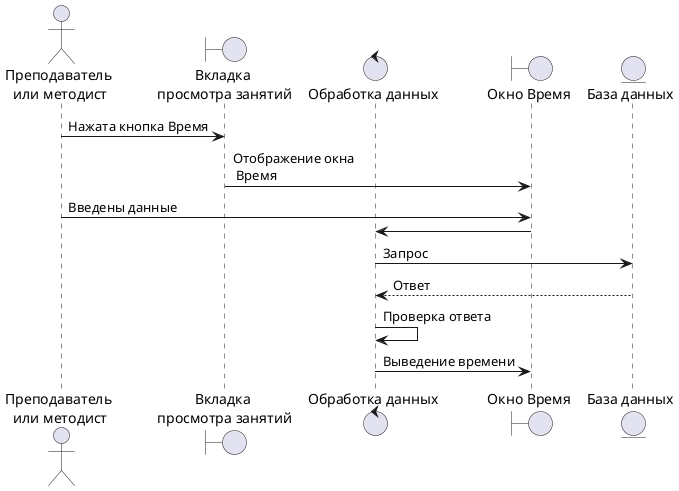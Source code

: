 @startuml PoVivedenieVremeniTeacher.wsd

actor "Преподаватель\n или методист" as pl

boundary "Вкладка\n просмотра занятий" as bo

control "Обработка данных" as co2

boundary "Окно Время" as bo1

entity "База данных" as en1

pl -> bo: Нажата кнопка Время

bo -> bo1: Отображение окна\n Время

pl -> bo1: Введены данные

bo1 -> co2

co2 -> en1 : Запрос

en1 --> co2 : Ответ

co2 -> co2 : Проверка ответа

co2 -> bo1: Выведение времени

@enduml